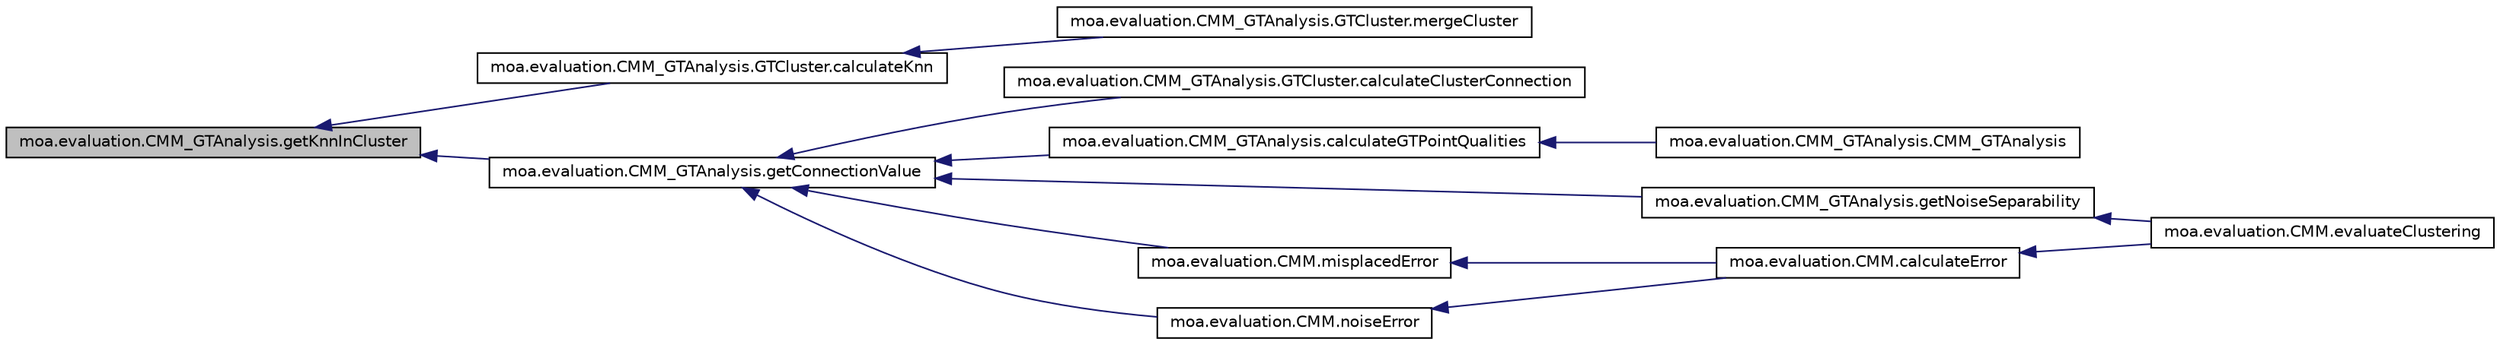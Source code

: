 digraph G
{
  edge [fontname="Helvetica",fontsize="10",labelfontname="Helvetica",labelfontsize="10"];
  node [fontname="Helvetica",fontsize="10",shape=record];
  rankdir=LR;
  Node1 [label="moa.evaluation.CMM_GTAnalysis.getKnnInCluster",height=0.2,width=0.4,color="black", fillcolor="grey75", style="filled" fontcolor="black"];
  Node1 -> Node2 [dir=back,color="midnightblue",fontsize="10",style="solid",fontname="Helvetica"];
  Node2 [label="moa.evaluation.CMM_GTAnalysis.GTCluster.calculateKnn",height=0.2,width=0.4,color="black", fillcolor="white", style="filled",URL="$classmoa_1_1evaluation_1_1CMM__GTAnalysis_1_1GTCluster.html#a09170ac078e5dbc33442c8fba9aabb68",tooltip="calculate knn distances of points within own cluster + average knn distance and average..."];
  Node2 -> Node3 [dir=back,color="midnightblue",fontsize="10",style="solid",fontname="Helvetica"];
  Node3 [label="moa.evaluation.CMM_GTAnalysis.GTCluster.mergeCluster",height=0.2,width=0.4,color="black", fillcolor="white", style="filled",URL="$classmoa_1_1evaluation_1_1CMM__GTAnalysis_1_1GTCluster.html#abfe7a47ed99bca19e98e7b54dd113447",tooltip="Merge a cluster into this cluster."];
  Node1 -> Node4 [dir=back,color="midnightblue",fontsize="10",style="solid",fontname="Helvetica"];
  Node4 [label="moa.evaluation.CMM_GTAnalysis.getConnectionValue",height=0.2,width=0.4,color="black", fillcolor="white", style="filled",URL="$classmoa_1_1evaluation_1_1CMM__GTAnalysis.html#a794b653c2c7b7335127f6ca7720ec5ab",tooltip="Calculate the connection of a point to a cluster."];
  Node4 -> Node5 [dir=back,color="midnightblue",fontsize="10",style="solid",fontname="Helvetica"];
  Node5 [label="moa.evaluation.CMM_GTAnalysis.GTCluster.calculateClusterConnection",height=0.2,width=0.4,color="black", fillcolor="white", style="filled",URL="$classmoa_1_1evaluation_1_1CMM__GTAnalysis_1_1GTCluster.html#a4491214b1e08b8cfc8d1895fb5038a18",tooltip="Calculate the connection of a cluster to this cluster."];
  Node4 -> Node6 [dir=back,color="midnightblue",fontsize="10",style="solid",fontname="Helvetica"];
  Node6 [label="moa.evaluation.CMM_GTAnalysis.calculateGTPointQualities",height=0.2,width=0.4,color="black", fillcolor="white", style="filled",URL="$classmoa_1_1evaluation_1_1CMM__GTAnalysis.html#a9c1e7ad3767a13b46a47e49a9a4de041",tooltip="calculate initial connectivities"];
  Node6 -> Node7 [dir=back,color="midnightblue",fontsize="10",style="solid",fontname="Helvetica"];
  Node7 [label="moa.evaluation.CMM_GTAnalysis.CMM_GTAnalysis",height=0.2,width=0.4,color="black", fillcolor="white", style="filled",URL="$classmoa_1_1evaluation_1_1CMM__GTAnalysis.html#af80b5acd2a6d1578a4d3bb13d3e65140"];
  Node4 -> Node8 [dir=back,color="midnightblue",fontsize="10",style="solid",fontname="Helvetica"];
  Node8 [label="moa.evaluation.CMM_GTAnalysis.getNoiseSeparability",height=0.2,width=0.4,color="black", fillcolor="white", style="filled",URL="$classmoa_1_1evaluation_1_1CMM__GTAnalysis.html#a5f44be6f2df9384d281d5ac9fb741bb9",tooltip="Calculates how well noise is separable from the given clusters Small values indicate..."];
  Node8 -> Node9 [dir=back,color="midnightblue",fontsize="10",style="solid",fontname="Helvetica"];
  Node9 [label="moa.evaluation.CMM.evaluateClustering",height=0.2,width=0.4,color="black", fillcolor="white", style="filled",URL="$classmoa_1_1evaluation_1_1CMM.html#a10e5730f04b5d05fa6eedfbeb6a737a2"];
  Node4 -> Node10 [dir=back,color="midnightblue",fontsize="10",style="solid",fontname="Helvetica"];
  Node10 [label="moa.evaluation.CMM.misplacedError",height=0.2,width=0.4,color="black", fillcolor="white", style="filled",URL="$classmoa_1_1evaluation_1_1CMM.html#a6ffba3d0864ff59b4c30f1c2b00dadbb"];
  Node10 -> Node11 [dir=back,color="midnightblue",fontsize="10",style="solid",fontname="Helvetica"];
  Node11 [label="moa.evaluation.CMM.calculateError",height=0.2,width=0.4,color="black", fillcolor="white", style="filled",URL="$classmoa_1_1evaluation_1_1CMM.html#a62a625febc2e6b48e955a6e9b75ec410",tooltip="Calculate the actual error values."];
  Node11 -> Node9 [dir=back,color="midnightblue",fontsize="10",style="solid",fontname="Helvetica"];
  Node4 -> Node12 [dir=back,color="midnightblue",fontsize="10",style="solid",fontname="Helvetica"];
  Node12 [label="moa.evaluation.CMM.noiseError",height=0.2,width=0.4,color="black", fillcolor="white", style="filled",URL="$classmoa_1_1evaluation_1_1CMM.html#a9e80b0a7b022dd7630aa29d7b30fd7b8"];
  Node12 -> Node11 [dir=back,color="midnightblue",fontsize="10",style="solid",fontname="Helvetica"];
}
